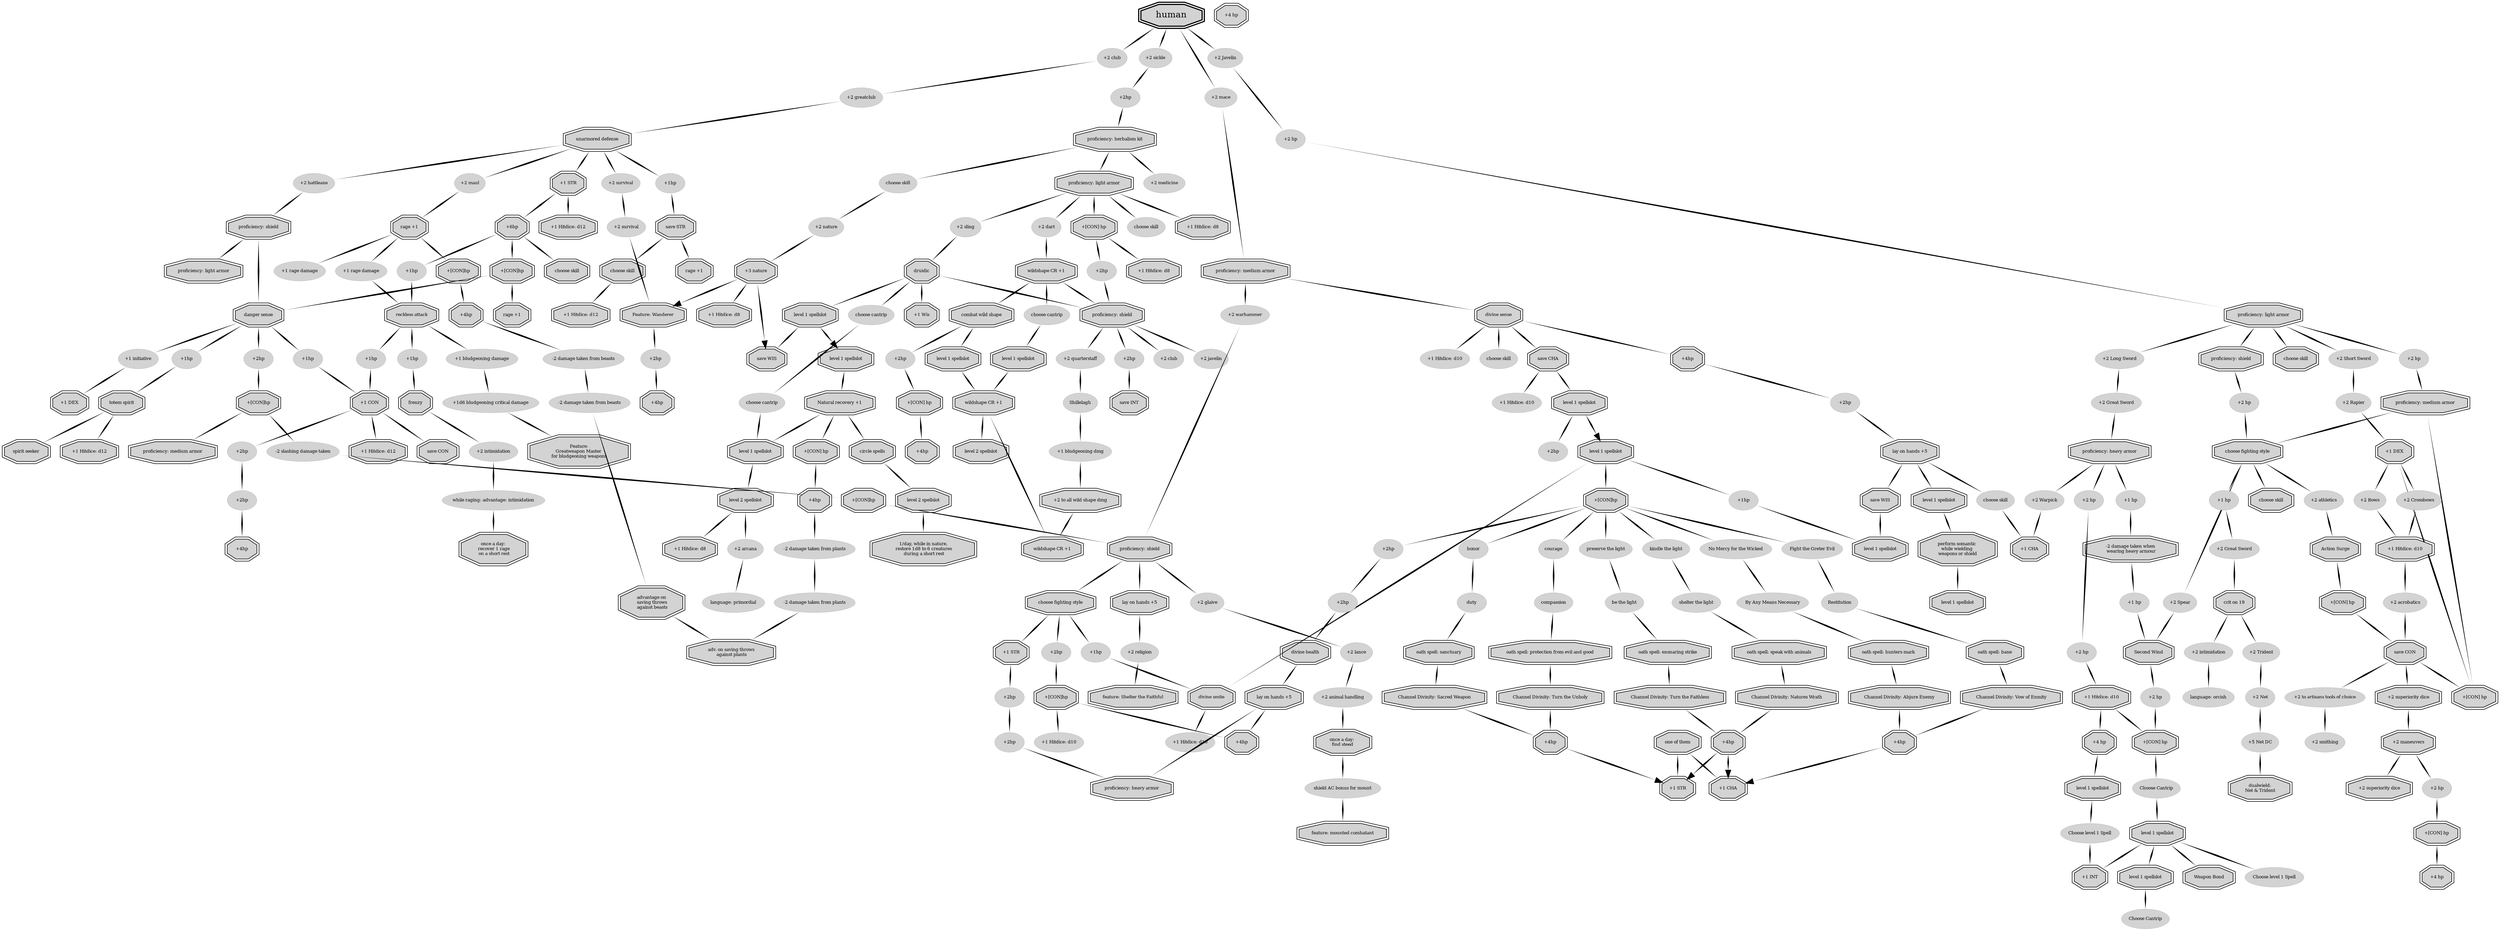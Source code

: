 digraph PathofDnD{
  node [penwidth = 1.0, fontsize =8, style = "filled", shape = "doubleoctagon"];
  graph [root = "human", overlap = "false", stylesheet = "style.css", splines = false, start = rand, mode = sgd, maxiter = 5000, model= subset];
  edge [arrowhead = none, len=100, dir = "both", arrowtail = none, style = tapered, penwidth= 3, arrowsize = 1];



  "human" [fontsize = 16, penwidth = 2, class = "race selected"];


  subgraph Barbarian{

  node [style = "filled" class = "barbarian"];

  //54 nodes

      bb_rage_1[label = "rage +1"];
      bb_rage_2[label = "rage +1"];
      bb_rage_3[label = "rage +1"];

      bb_uadefense [label = "unarmored defense" ];
      bb_reckless [label = "reckless attack"];
      bb_danger_sense[label = "danger sense"];

      bb_frenzy[label = "frenzy"];
      bb_spirit_seeker [label = "spirit seeker"];
      bb_totem_spirit [label = "totem spirit"]

  //proficiencies


    bb_s_con [label = "save CON"];
    bb_s_str [label = "save STR"];

    bb_sh [label = "proficiency: shield"];
    bb_la[label = "proficiency: light armor"];
    bb_ma[label = "proficiency: medium armor"];

    bb_skill_1[label = "choose skill"];
    bb_skill_2[label = "choose skill"];

    bb_con_1 [label="+1 CON"];
    bb_dex_1 [label="+1 DEX"];
    bb_str_1 [label="+1 STR"];

    bb_hp_base [label = "+6hp"]
    bb_hp_con_1 [label = "+[CON]hp"]
    bb_hp_con_2 [label = "+[CON]hp"]
    bb_hp_con_3 [label = "+[CON]hp"]
    bb_hp_con_4 [label = "+[CON]hp"]
    bb_hp4_1 [label = "+4hp"]
    bb_hp4_2 [label = "+4hp"]

    bb_hd_d12_1 [label = "+1 Hitdice: d12"];
    bb_hd_d12_2 [label = "+1 Hitdice: d12"];
    bb_hd_d12_3 [label = "+1 Hitdice: d12"];
    bb_hd_d12_4 [label = "+1 Hitdice: d12"];

    bb_feat_greatweapon_bludgeon [label = "Feature:\nGreatweapon Master \nfor bludgeoning weapons"];

    bb_advantage_beast [label = "advantage on\n saving throws\n against beasts"]
    bb_recover_rage [label = "once a day:\n recover 1 rage\n on a short rest"]


    subgraph bb_minor{
    node [penwidth = 0.1, shape = "ellipse", class ="barbarian minor"];


      bb_club [label = "+2 club"];
      bb_greatclub [label = "+2 greatclub"];
      bb_battleaxe [label = "+2 battleaxe"];
      bb_maul [label = "+2 maul"];

      bb_p_survival_1[label = "+2 survival"];
      bb_p_survival_2[label = "+2 survival"];
      bb_p_intimidation[label = "+2 intimidation"]

      bb_advantage_intimidation [label = "while raging: advantage: intimidation"]

      bb_initiative_1 [label = "+1 initiative"];

    //boni

      bb_rd_1 [label="+1 rage damage"]
      bb_rd_2 [label="+1 rage damage"]
      bb_hp_1 [label="+1hp"]
      bb_hp_2 [label="+1hp"]
      bb_hp_3 [label="+1hp"]
      bb_hp_4 [label="+1hp"]
      bb_hp_5 [label="+1hp"]
      bb_hp_6 [label="+1hp"]
      bb_hp2_1 [label = "+2hp"]
      bb_hp2_2 [label = "+2hp"]
      bb_hp2_3 [label = "+2hp"]

      bb_damageredux_slashing_1 [label = "-2 slashing damage taken"]
      bb_damageredux_beast_1 [label = "-2 damage taken from beasts"]
      bb_damageredux_beast_2 [label = "-2 damage taken from beasts"]
      bb_damageinc_bludgeoning_1 [label = "+1 bludgeoning damage"]
      bb_critinc_damage_bludgeoning [label = "+1d6 bludgeoning critical damage"]


    }

  //edges
    human-> bb_club -> bb_greatclub-> bb_uadefense;

    bb_s_str -> bb_skill_1;
    bb_s_str -> bb_rage_3;

    bb_skill_1 -> bb_hd_d12_3;

    bb_uadefense-> bb_hp_6 -> bb_s_str;
    bb_uadefense-> bb_str_1;
    bb_uadefense-> bb_maul ->bb_rage_1
    bb_uadefense-> bb_battleaxe -> bb_sh;
    bb_uadefense-> bb_p_survival_1 -> bb_p_survival_2;

    bb_str_1 -> bb_hp_base;
    bb_str_1 -> bb_hd_d12_1;

    bb_rage_1 -> bb_rd_2 -> bb_reckless;
    bb_rage_1 -> bb_rd_1;
    bb_rage_1 -> bb_hp_con_4;

    bb_hp_con_4 -> bb_hp4_2;

    bb_hp4_2 -> bb_damageredux_beast_1 -> bb_damageredux_beast_2 -> bb_advantage_beast;

    bb_sh ->  bb_la;
    bb_sh -> bb_danger_sense;

    bb_hp_base -> bb_hp_5 -> bb_reckless;
    bb_hp_base -> bb_hp_con_1;
    bb_hp_base -> bb_skill_2;

    bb_hp_con_1 -> bb_danger_sense;
    bb_hp_con_1 -> bb_rage_2;

    bb_reckless -> bb_hp_1 -> bb_frenzy;
    bb_reckless -> bb_hp_3 -> bb_con_1;
    bb_reckless -> bb_damageinc_bludgeoning_1 -> bb_critinc_damage_bludgeoning -> bb_feat_greatweapon_bludgeon;

    bb_danger_sense -> bb_hp_2 -> bb_totem_spirit;
    bb_danger_sense -> bb_hp_4 -> bb_con_1;
    bb_danger_sense -> bb_hp2_1 -> bb_hp_con_2;
    bb_danger_sense -> bb_initiative_1 -> bb_dex_1;

    bb_hp_con_2 -> bb_damageredux_slashing_1 -> bb_hp_con_3;
    bb_hp_con_2 -> bb_ma;

    bb_con_1 -> bb_s_con;
    bb_con_1 -> bb_hp2_2 ->bb_hp2_3 -> bb_hp4_1;
    bb_con_1 -> bb_hd_d12_2;

    bb_totem_spirit -> bb_spirit_seeker;
    bb_totem_spirit -> bb_hd_d12_4;

    bb_frenzy -> bb_p_intimidation ->bb_advantage_intimidation -> bb_recover_rage;
  }


  /*naming:
  class
    adv         advantage
    attributeNumber   bonus to a [ATRRIBUTE]
    damageinc_type
    damageredux_type
    cantrip     cantrip
    e           expertise
    feat        feat
    hp          [amount]
    l           language
    p           proficiency
    s           save
    skill       skill
    ss          spellslot
    ws          wildshape


    e.g. dr_hp2_1
         dr_s_wis_1
  */
  subgraph Druid{
    node [style = "filled" class="druid"]
    //class Skills

    //53 nodes

      "druidic" "circle spells" "combat wild shape"

      dr_adv_plants [label = "adv. on saving throws\n against plants"];

      dr_s_int [label = "save INT"];
      dr_s_wis [label = "save WIS"];

      dr_wis1_1 [label = "+1 Wis"];

      dr_e_nature [label = "+3 nature"];

      dr_ss_l1_1 [label = "level 1 spellslot"];
      dr_ss_l1_2 [label = "level 1 spellslot"];
      dr_ss_l1_3 [label = "level 1 spellslot"];
      dr_ss_l1_4 [label = "level 1 spellslot"];
      dr_ss_l1_5 [label = "level 1 spellslot"];
      dr_ss_l2_1 [label = "level 2 spellslot"];
      dr_ss_l2_2 [label = "level 2 spellslot"];
      dr_ss_l2_3 [label = "level 2 spellslot"];

      dr_recovery_1 [label = "Natural recovery +1"];

      dr_ws_1 [label = "wildshape CR +1"];
      dr_ws_2 [label = "wildshape CR +1"];
      dr_ws_3 [label = "wildshape CR +1"];

      dr_feat_wanderer [label = "Feature: Wanderer"];

    //proficiencies
      dr_p_la [label = "proficiency: light armor"];
      dr_p_sh [label= "proficiency: shield"];
      dr_p_herbalismkit [label = "proficiency: herbalism kit"];

    //hp
      dr_hp4_1 [label = "+4hp"];
      dr_hp4_2 [label = "+4hp"];
      dr_hp4_3 [label = "+4hp"];

      dr_hd_d8_1 [label = "+1 Hitdice: d8"];
      dr_hd_d8_2 [label = "+1 Hitdice: d8"];
      dr_hd_d8_3 [label = "+1 Hitdice: d8"];
      dr_hd_d8_4 [label = "+1 Hitdice: d8"];

      dr_natureHealer [label = "1/day, while in nature,\n restore 1d8 to 6 creatures\n during a short rest"];

      dr_hp_con_1 [label = "+[CON] hp"];
      dr_hp_con_2 [label = "+[CON] hp"];
      dr_hp_con_3 [label = "+[CON] hp"];

    //damage changes
      dr_damageinc_ws [label = "+2 to all wild shape dmg"];

    subgraph dr_minor{
      node [penwidth = 0.1, shape = "ellipse", class = "druid minor"];

      dr_cantrip_1 [label = "choose cantrip"];
      dr_cantrip_2[ label = "choose cantrip"];
      dr_cantrip_3[ label = "choose cantrip"];

      dr_skill_1 [label = "choose skill"];
      dr_skill_2 [label = "choose skill"];
      dr_p_nature_1 [label = "+2 nature"];
      dr_p_medicine [label = "+2 medicine"];
      dr_p_arcana [label = "+2 arcana"];

      dr_l_primordial [label = "language: primordial"]

      dr_p_club [label="+2 club"];
      dr_p_sickle [label="+2 sickle"];
      dr_p_dart [label="+2 dart"];
      dr_p_sling [label="+2 sling"];
      dr_p_quarterstaff [label="+2 quarterstaff"];
      dr_p_javelin [label="+2 javelin"];
      dr_p_shillelagh [label = "Shillelagh"];

      dr_hp2_1 [label = "+2hp"];
      dr_hp2_2 [label = "+2hp"];
      dr_hp2_3 [label = "+2hp"];
      dr_hp2_4 [label = "+2hp"];
      dr_hp2_5 [label = "+2hp"];

    //damage changes
      dr_damageinc_bludg [label = "+1 bludgeoning dmg"];
      dr_damageredux_plants_1 [label = "-2 damage taken from plants"];
      dr_damageredux_plants_2 [label = "-2 damage taken from plants"];
    }
    //edges
    human -> dr_p_sickle -> dr_hp2_5 -> dr_p_herbalismkit;

    dr_p_herbalismkit -> dr_p_la;
    dr_p_herbalismkit -> dr_skill_1 -> dr_p_nature_1 -> dr_e_nature;
    dr_p_herbalismkit -> dr_p_medicine;

    dr_e_nature -> dr_s_wis[arrowhead = normal];
    dr_e_nature -> dr_feat_wanderer[arrowhead = normal];
    dr_e_nature -> dr_hd_d8_3;

    dr_feat_wanderer -> dr_hp2_3 -> dr_hp4_2;

    dr_p_la -> dr_p_sling -> "druidic";
    dr_p_la -> dr_p_dart -> dr_ws_1;
    dr_p_la -> dr_skill_2;
    dr_p_la -> dr_hp_con_2 -> dr_hp2_4 -> dr_p_sh;
    dr_p_la -> dr_hd_d8_1;

    dr_hp_con_2 -> dr_hd_d8_4;

    "druidic"  -> {dr_ss_l1_1, dr_p_sh, dr_wis1_1};
    "druidic" -> dr_cantrip_2 -> dr_cantrip_3 -> dr_ss_l1_5;

    dr_p_sh -> dr_hp2_1 -> dr_s_int;
    dr_p_sh -> {dr_p_quarterstaff, dr_p_javelin dr_p_club};

    dr_ss_l1_5 -> dr_ss_l2_1;

    dr_ss_l2_1 -> dr_p_arcana -> dr_l_primordial;
    dr_ss_l2_1 -> dr_hd_d8_2;

    dr_ss_l1_1 -> dr_ss_l1_2[arrowhead = normal];
    dr_ss_l1_1 -> dr_s_wis;

    dr_ss_l1_2 -> dr_recovery_1;

    dr_recovery_1 -> dr_ss_l1_5;
    dr_recovery_1 -> "circle spells";
    dr_recovery_1 -> dr_hp_con_3 -> dr_hp4_3;

    "circle spells" -> dr_ss_l2_3;

    dr_ws_1 -> dr_p_sh;
    dr_ws_1 -> dr_cantrip_1 -> dr_ss_l1_3;
    dr_ws_1 -> "combat wild shape"

    "combat wild shape" -> dr_ss_l1_4;
    "combat wild shape" -> dr_hp2_2 -> dr_hp_con_1 -> dr_hp4_1;

    dr_ss_l1_4 -> dr_ws_2;
    dr_ss_l1_3 -> dr_ws_2;

    dr_ws_2 -> dr_ws_3;
    dr_ws_2 -> dr_ss_l2_2;

    dr_p_quarterstaff -> dr_p_shillelagh -> dr_damageinc_bludg;
    dr_damageinc_bludg -> dr_damageinc_ws -> dr_ws_3;

    dr_ss_l2_3 -> dr_natureHealer;

    dr_hp4_3 -> dr_damageredux_plants_1 -> dr_damageredux_plants_2;
    dr_damageredux_plants_2 -> dr_adv_plants;
  }

  subgraph fighter{
    node [style = "filled" class = "fighter"]

    fi_la [label = "proficiency: light armor"];
    fi_ma [label = "proficiency: medium armor"];
    fi_ha [label = "proficiency: heavy armor"];
    fi_sh [label = "proficiency: shield"];

    fi_skill_1 [label = "choose skill"];
    fi_skill_2 [label = "choose skill"];

    fi_dex_1 [label = "+1 DEX"];
    fi_int_1 [label = "+1 INT"];

    fi_s_con [label = "save CON"];

    fi_hp4_1[label = "+4 hp"];
    fi_hp4_2[label = "+4 hp"];
    fi_hp4_3[label = "+4 hp"];

    fi_hp_con_1[label = "+[CON] hp"];
    fi_hp_con_2[label = "+[CON] hp"];
    fi_hp_con_3[label = "+[CON] hp"];
    fi_hp_con_4[label = "+[CON] hp"];

    fi_hd_d10_1[label = "+1 Hitdice: d10"];
    fi_hd_d10_2[label = "+1 Hitdice: d10"];

    fi_ss_l1_1[label = "level 1 spellslot"];
    fi_ss_l1_2[label = "level 1 spellslot"];
    fi_ss_l1_3[label = "level 1 spellslot"];


    fi_fightstyle [label = "choose fighting style"];
    fi_action_surge [label = "Action Surge"];
    fi_second_wind [label = "Second Wind"];
    fi_super_dice_1 [label = "+2 superiority dice"];
    fi_super_dice_2 [label = "+2 superiority dice"];
    fi_maneuvers [label = "+2 maneuvers"];
    fi_weapon_bond [label = "Weapon Bond"];
    fi_crit_19[label = "crit on 19"];

    fi_wield_net_trident [label = "dualwield:\nNet & Trident"];
    fi_damageredux_heavy[label = "-2 damage taken when\n wearing heavy armour"];


    subgraph fi_minor{
      node [penwidth = 0.1, shape = "ellipse", class="fighter minor"];

      fi_javelin [label = "+2 Javelin"];
      fi_short_sword [label = "+2 Short Sword"];
      fi_long_sword [label = "+2 Long Sword"];
      fi_great_sword_1 [label = "+2 Great Sword"];
      fi_great_sword_2 [label = "+2 Great Sword"];
      fi_trident_1 [label = "+2 Trident"];
      fi_warpick_1 [label = "+2 Warpick"];
      fi_net_1 [label = "+2 Net"];
      fi_rapier [label = "+2 Rapier"];
      fi_bows [label = "+2 Bows"];
      fi_crossbow [label = "+2 Crossbows"];
      fi_spear [label = "+2 Spear"];

      fi_dc_net[label = "+5 Net DC"];

      fi_p_acrobatics [label = "+2 acrobatics"];
      fi_p_athletics [label = "+2 athletics"];
      fi_p_intimidation[label = "+2 intimidation"];
      fi_p_smithing[label = "+2 smithing"];

      fi_t_artisan [label = "+2 to artisans tools of choice"];

      fi_l_orcish[label = "language: orcish"];

      fi_hp_1[label = "+1 hp"];
      fi_hp_2[label = "+1 hp"];
      fi_hp_3[label = "+1 hp"];
      fi_hp2_1[label = "+2 hp"];
      fi_hp2_2[label = "+2 hp"];
      fi_hp2_3[label = "+2 hp"];
      fi_hp2_4[label = "+2 hp"];
      fi_hp2_5[label = "+2 hp"];
      fi_hp2_6[label = "+2 hp"];
      fi_hp2_7[label = "+2 hp"];

      fi_cantrip_1 [label = "Choose Cantrip"];
      fi_cantrip_2 [label = "Choose Cantrip"];

      fi_spell_l1_1 [label = "Choose level 1 Spell"];
      fi_spell_l1_2 [label = "Choose level 1 Spell"];


    }
    //edges

    human -> fi_javelin -> fi_hp2_1 -> fi_la;

    fi_la -> fi_short_sword -> fi_rapier -> fi_dex_1;
    fi_la -> fi_hp2_2 -> fi_ma;
    fi_la -> fi_sh;
    fi_la -> fi_long_sword -> fi_great_sword_1 -> fi_ha;
    fi_la -> fi_skill_1;

    fi_dex_1 -> fi_bows -> fi_hd_d10_1;
    fi_dex_1 -> fi_crossbow -> fi_hd_d10_1;
    fi_dex_1 -> fi_hp_con_4;

    fi_hd_d10_1 -> fi_p_acrobatics ->fi_s_con;

    fi_ma -> fi_fightstyle;
    fi_ma -> fi_hp_con_4;

    fi_sh -> fi_hp2_3 -> fi_fightstyle;

    fi_ha -> fi_hp2_4 -> fi_hp2_5 -> fi_hd_d10_2;
    fi_ha -> fi_hp_2 -> fi_damageredux_heavy;

    fi_damageredux_heavy -> fi_hp_3 ->fi_second_wind;

    fi_hd_d10_2 -> fi_hp_con_2;
    fi_hd_d10_2 -> fi_hp4_1;

    fi_hp4_1 -> fi_ss_l1_3;

    fi_ss_l1_3 -> fi_spell_l1_2 -> fi_int_1;

    fi_fightstyle -> fi_p_athletics -> fi_action_surge;
    fi_fightstyle -> fi_skill_2;
    fi_fightstyle -> fi_spear -> fi_second_wind;
    fi_fightstyle -> fi_hp_1 -> fi_great_sword_2 -> fi_crit_19;

    fi_crit_19 -> fi_trident_1 -> fi_net_1 -> fi_dc_net -> fi_wield_net_trident;
    fi_crit_19 -> fi_p_intimidation -> fi_l_orcish;

    fi_action_surge -> fi_hp_con_1 -> fi_s_con;

    fi_second_wind -> fi_hp2_6 -> fi_hp_con_2;

    fi_hp_con_2 -> fi_cantrip_1 -> fi_ss_l1_1;

    fi_ss_l1_1 -> fi_int_1;
    fi_ss_l1_1 -> fi_spell_l1_1;
    fi_ss_l1_1 -> fi_weapon_bond;
    fi_ss_l1_1 -> fi_ss_l1_2;

    fi_ss_l1_2 -> fi_cantrip_2;

    fi_s_con -> fi_t_artisan;
    fi_s_con -> fi_super_dice_1;
    fi_s_con -> fi_hp_con_4;

    fi_t_artisan -> fi_p_smithing;

    fi_super_dice_1 -> fi_maneuvers;

    fi_maneuvers -> fi_super_dice_2;
    fi_maneuvers -> fi_hp2_7 -> fi_hp_con_3 -> fi_hp4_3;
  }


  subgraph paladin{
    node [style = "filled" class = "paladin"]

    //65 nodes

    "divine sense" "divine smite" "divine health"

    pa_ma [label = "proficiency: medium armor"];
    pa_ha [label = "proficiency: heavy armor"];
    pa_sh [label = "proficiency: shield"];

    pa_s_wis [label = "save WIS"];
    pa_s_cha [label = "save CHA"];

    pa_str_1 [label = "+1 STR"];
    pa_str_2 [label = "+1 STR"];
    pa_cha_1 [label = "+1 CHA"];
    pa_cha_2 [label = "+1 CHA"];

    pa_layonh_1 [label = "lay on hands +5"];
    pa_layonh_2 [label = "lay on hands +5"];
    pa_layonh_3 [label = "lay on hands +5"];

    pa_ss_l1_1 [label = "level 1 spellslot"];
    pa_ss_l1_2 [label = "level 1 spellslot"];
    pa_ss_l1_3 [label = "level 1 spellslot"];
    pa_ss_l1_4 [label = "level 1 spellslot"];
    pa_ss_l1_5 [label = "level 1 spellslot"];

    pa_hp_base [label = "+4hp"];
    pa_hp_con_1 [label = "+[CON]hp"];
    pa_hp_con_2 [label = "+[CON]hp"];
    pa_hp4_1 [label = "+4hp"];
    pa_hp4_2 [label = "+4hp"];
    pa_hp4_3 [label = "+4hp"];
    pa_hp4_4 [label = "+4hp"];

    pa_fightstyle [label = "choose fighting style"];

    pa_feat_mounted [label = "feature: mounted combatant"];
    pa_feat_shelter_faithful [label = "feature: Shelter the Faithful"]

    pa_hand_less_somantic [label = "perform somantic \nwhile wielding \nweapons or shield"];
    pa_find_steed [label = "once a day: \nfind steed"];
    pa_one_of_them [label = "one of them"];



    subgraph pa_oath_ancient{
      pa_an_spell_ensnaringstrike [label = "oath spell: ensnaring strike"];
      pa_an_spell_speakwani [label = "oath spell: speak with animals"];

      pa_an_cd_turn [label = "Channel Divinity: Turn the Faithless"];
      pa_an_cd_nature [label = "Channel Divinity: Natures Wrath"];

    }

    subgraph pa_oath_devotion{
      pa_de_spell_pfromeng [label = "oath spell: protection from evil and good"];
      pa_de_spell_sanctuary [label = "oath spell: sanctuary"];

      pa_de_cd_sacred [label = "Channel Divinity: Sacred Weapon"];
      pa_de_cd_turn [label = "Channel Divinity: Turn the Unholy"];
    }

    subgraph pa_oath_vengance{
    pa_ve_spell_huntersm [label = "oath spell: hunters mark"];
    pa_ve_spell_bane [label = "oath spell: bane"];

    pa_ve_cd_abjure [label = "Channel Divinity: Abjure Enemy"];
    pa_ve_cd_vow [label = "Channel Divinity: Vow of Enmity"];

    }

    subgraph pa_minor{
      node [penwidth = 0.1, shape = "ellipse", class="paladin minor"];

      pa_hp_1 [label = "+1hp"];
      pa_hp_2 [label = "+1hp"];
      pa_hp2_1 [label = "+2hp"];
      pa_hp2_2 [label = "+2hp"];
      pa_hp2_3 [label = "+2hp"];
      pa_hp2_4 [label = "+2hp"];
      pa_hp2_5 [label = "+2hp"];
      pa_hp2_6 [label = "+2hp"];
      pa_hp2_7 [label = "+2hp"];

      pa_hd_d10_1 [label = "+1 Hitdice: d10"];
      pa_hd_d10_2 [label = "+1 Hitdice: d10"];
      pa_hd_d10_3 [label = "+1 Hitdice: d10"];
      pa_hd_d10_4 [label = "+1 Hitdice: d10"];

      pa_skill_1 [label = "choose skill"];
      pa_skill_2 [label = "choose skill"];

      pa_p_animalhandling [label = "+2 animal handling"];
      pa_p_religion[label = "+2 religion"]

      pa_warhammer [label = "+2 warhammer"];
      pa_glave [label = "+2 glaive"];
      pa_mace [label= "+2 mace"];
      pa_lance [label = "+2 lance"];

      pa_mount_shield [label = "shield AC bonus for mount"];

      subgraph pa_an_minor{
        pa_an_ten_kindle[label= "kindle the light"];
        pa_an_ten_shelter[label= "shelter the light"];
        pa_an_ten_preserve[label= "preserve the light"];
        pa_an_ten_be[label= "be the light"];
      }

      subgraph pa_de_minor{
        pa_de_ten_courage[label= "courage"];
        pa_de_ten_honor[label= "honor"];
        pa_de_ten_compassion[label= "compassion"];
        pa_de_ten_duty[label= "duty"];
      }

      subgraph pa_ve_minor{
        pa_ve_ten_fight[label = "Fight the Greter Evil"];
        pa_ve_ten_restitution[label = "Restitution"];
        pa_ve_ten_nomercy[label = "No Mercy for the Wicked"];
        pa_ve_ten_anymeans[label = "By Any Means Necessary"];
      }
    }

    //edges

    human -> pa_mace-> pa_ma;

    pa_ma ->"divine sense";
    pa_ma -> pa_warhammer -> pa_sh;

    pa_sh -> pa_fightstyle;
    pa_sh -> pa_layonh_2;
    pa_sh -> pa_glave -> pa_lance ->pa_p_animalhandling -> pa_find_steed;

    pa_find_steed -> pa_mount_shield -> pa_feat_mounted;

    pa_str_1 -> pa_hp2_6 -> pa_hp2_7 ->pa_ha;

    pa_layonh_3 -> pa_ha;
    pa_layonh_3 -> pa_hp4_4;

    "divine sense" -> pa_hp_base;
    "divine sense" -> pa_s_cha;
    "divine sense" -> pa_skill_1;
    "divine sense" -> pa_hd_d10_1;

    pa_hp_base -> pa_hp2_4 -> pa_layonh_1;

    pa_layonh_1 -> pa_s_wis;
    pa_layonh_1 ->pa_skill_2 -> pa_cha_2;
    pa_layonh_1 -> pa_ss_l1_4;

    pa_ss_l1_4 -> pa_hand_less_somantic;

    pa_hand_less_somantic -> pa_ss_l1_5;

    pa_s_wis -> pa_ss_l1_2;

    pa_s_cha ->pa_ss_l1_3;
    pa_s_cha -> pa_hd_d10_3;

    pa_ss_l1_3 -> pa_ss_l1_1[arrowhead = normal];
    pa_ss_l1_3 -> pa_hp2_3;

    pa_ss_l1_1 -> "divine smite";
    pa_ss_l1_1 -> pa_hp_2 -> pa_ss_l1_2;

    pa_fightstyle ->pa_hp_1 -> "divine smite";
    pa_fightstyle -> pa_str_1;
    pa_fightstyle -> pa_hp2_5 -> pa_hp_con_2;

    "divine smite" -> pa_hd_d10_2;

    pa_hp_con_2 -> pa_hp4_4;
    pa_hp_con_2 -> pa_hd_d10_4;

    pa_ss_l1_1 -> pa_hp_con_1;

    pa_layonh_2 -> pa_p_religion -> pa_feat_shelter_faithful;

    pa_hp_con_1 -> pa_hp2_1 -> pa_hp2_2 ->"divine health";
    pa_hp_con_1 ->  pa_an_ten_kindle -> pa_an_ten_shelter -> pa_an_spell_speakwani;
    pa_hp_con_1 -> pa_an_ten_preserve -> pa_an_ten_be -> pa_an_spell_ensnaringstrike;
    pa_hp_con_1 -> pa_de_ten_courage -> pa_de_ten_compassion -> pa_de_spell_pfromeng;
    pa_hp_con_1 -> pa_de_ten_honor -> pa_de_ten_duty -> pa_de_spell_sanctuary;
    pa_hp_con_1 -> pa_ve_ten_fight -> pa_ve_ten_restitution -> pa_ve_spell_bane;
    pa_hp_con_1 -> pa_ve_ten_nomercy ->pa_ve_ten_anymeans -> pa_ve_spell_huntersm;

    "divine health" -> pa_layonh_3;

    pa_an_spell_speakwani -> pa_an_cd_nature -> pa_hp4_1;
    pa_an_spell_ensnaringstrike -> pa_an_cd_turn -> pa_hp4_1;

    pa_de_spell_pfromeng -> pa_de_cd_turn -> pa_hp4_2;
    pa_de_spell_sanctuary -> pa_de_cd_sacred -> pa_hp4_2;

    pa_ve_spell_bane -> pa_ve_cd_vow -> pa_hp4_3;
    pa_ve_spell_huntersm -> pa_ve_cd_abjure -> pa_hp4_3;

    pa_hp4_1 -> pa_cha_1 [arrowhead = "normal"];
    pa_hp4_1 -> pa_str_2 [arrowhead = "normal"];

    pa_hp4_2 -> pa_str_2 [arrowhead = "normal"];

    pa_hp4_3 -> pa_cha_1 [arrowhead = "normal"];

    pa_one_of_them -> pa_cha_1;
    pa_one_of_them -> pa_str_2;

  }

  //Druid -- Barbarian
  bb_p_survival_2 -> dr_feat_wanderer;
  bb_advantage_beast -> dr_adv_plants;

  //Barbarian -- Paladin
  bb_hp_con_3 -> pa_sh;

  //Paladin -- Fighter
  fi_ha -> fi_warpick_1 -> pa_cha_2;
}
